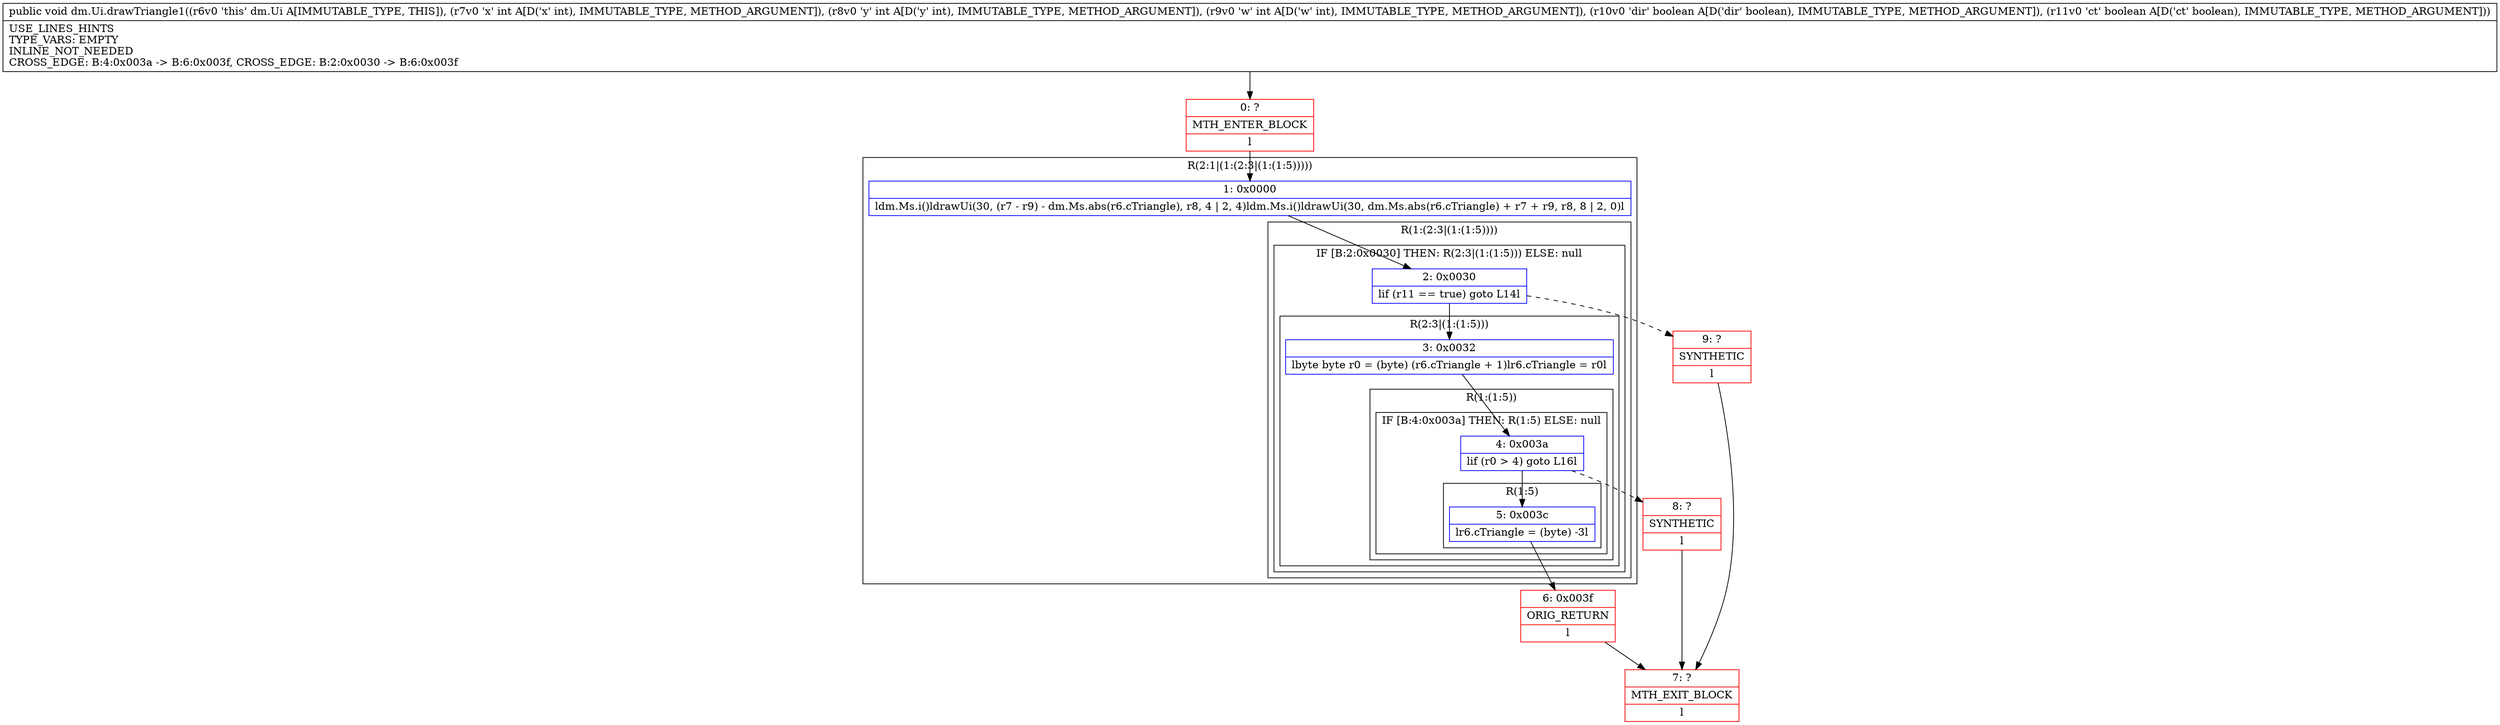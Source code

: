 digraph "CFG fordm.Ui.drawTriangle1(IIIZZ)V" {
subgraph cluster_Region_1483524028 {
label = "R(2:1|(1:(2:3|(1:(1:5)))))";
node [shape=record,color=blue];
Node_1 [shape=record,label="{1\:\ 0x0000|ldm.Ms.i()ldrawUi(30, (r7 \- r9) \- dm.Ms.abs(r6.cTriangle), r8, 4 \| 2, 4)ldm.Ms.i()ldrawUi(30, dm.Ms.abs(r6.cTriangle) + r7 + r9, r8, 8 \| 2, 0)l}"];
subgraph cluster_Region_2053801881 {
label = "R(1:(2:3|(1:(1:5))))";
node [shape=record,color=blue];
subgraph cluster_IfRegion_1752817037 {
label = "IF [B:2:0x0030] THEN: R(2:3|(1:(1:5))) ELSE: null";
node [shape=record,color=blue];
Node_2 [shape=record,label="{2\:\ 0x0030|lif (r11 == true) goto L14l}"];
subgraph cluster_Region_554917721 {
label = "R(2:3|(1:(1:5)))";
node [shape=record,color=blue];
Node_3 [shape=record,label="{3\:\ 0x0032|lbyte byte r0 = (byte) (r6.cTriangle + 1)lr6.cTriangle = r0l}"];
subgraph cluster_Region_1139027002 {
label = "R(1:(1:5))";
node [shape=record,color=blue];
subgraph cluster_IfRegion_1381913946 {
label = "IF [B:4:0x003a] THEN: R(1:5) ELSE: null";
node [shape=record,color=blue];
Node_4 [shape=record,label="{4\:\ 0x003a|lif (r0 \> 4) goto L16l}"];
subgraph cluster_Region_2106282717 {
label = "R(1:5)";
node [shape=record,color=blue];
Node_5 [shape=record,label="{5\:\ 0x003c|lr6.cTriangle = (byte) \-3l}"];
}
}
}
}
}
}
}
Node_0 [shape=record,color=red,label="{0\:\ ?|MTH_ENTER_BLOCK\l|l}"];
Node_6 [shape=record,color=red,label="{6\:\ 0x003f|ORIG_RETURN\l|l}"];
Node_7 [shape=record,color=red,label="{7\:\ ?|MTH_EXIT_BLOCK\l|l}"];
Node_8 [shape=record,color=red,label="{8\:\ ?|SYNTHETIC\l|l}"];
Node_9 [shape=record,color=red,label="{9\:\ ?|SYNTHETIC\l|l}"];
MethodNode[shape=record,label="{public void dm.Ui.drawTriangle1((r6v0 'this' dm.Ui A[IMMUTABLE_TYPE, THIS]), (r7v0 'x' int A[D('x' int), IMMUTABLE_TYPE, METHOD_ARGUMENT]), (r8v0 'y' int A[D('y' int), IMMUTABLE_TYPE, METHOD_ARGUMENT]), (r9v0 'w' int A[D('w' int), IMMUTABLE_TYPE, METHOD_ARGUMENT]), (r10v0 'dir' boolean A[D('dir' boolean), IMMUTABLE_TYPE, METHOD_ARGUMENT]), (r11v0 'ct' boolean A[D('ct' boolean), IMMUTABLE_TYPE, METHOD_ARGUMENT]))  | USE_LINES_HINTS\lTYPE_VARS: EMPTY\lINLINE_NOT_NEEDED\lCROSS_EDGE: B:4:0x003a \-\> B:6:0x003f, CROSS_EDGE: B:2:0x0030 \-\> B:6:0x003f\l}"];
MethodNode -> Node_0;
Node_1 -> Node_2;
Node_2 -> Node_3;
Node_2 -> Node_9[style=dashed];
Node_3 -> Node_4;
Node_4 -> Node_5;
Node_4 -> Node_8[style=dashed];
Node_5 -> Node_6;
Node_0 -> Node_1;
Node_6 -> Node_7;
Node_8 -> Node_7;
Node_9 -> Node_7;
}

